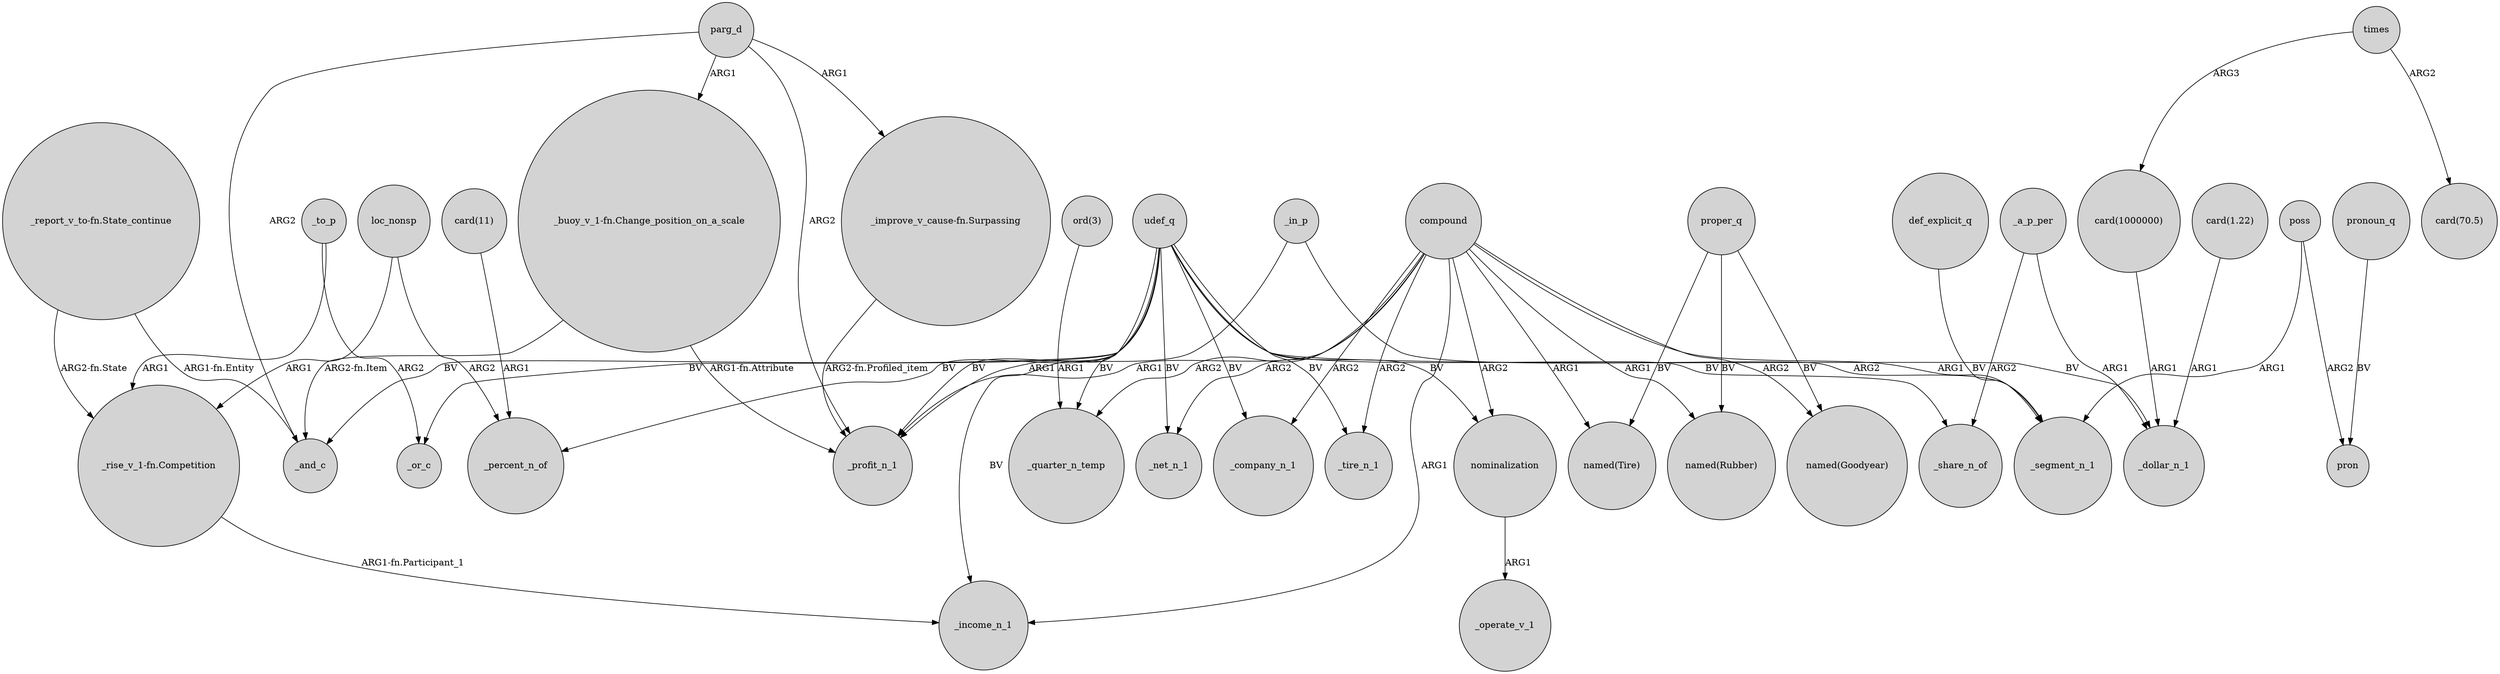 digraph {
	node [shape=circle style=filled]
	_to_p -> _or_c [label=ARG2]
	compound -> _net_n_1 [label=ARG2]
	"ord(3)" -> _quarter_n_temp [label=ARG1]
	loc_nonsp -> "_rise_v_1-fn.Competition" [label=ARG1]
	"_buoy_v_1-fn.Change_position_on_a_scale" -> _profit_n_1 [label="ARG1-fn.Attribute"]
	compound -> _company_n_1 [label=ARG2]
	_in_p -> _segment_n_1 [label=ARG2]
	udef_q -> _company_n_1 [label=BV]
	compound -> "named(Rubber)" [label=ARG1]
	udef_q -> _income_n_1 [label=BV]
	proper_q -> "named(Tire)" [label=BV]
	compound -> _segment_n_1 [label=ARG1]
	udef_q -> nominalization [label=BV]
	nominalization -> _operate_v_1 [label=ARG1]
	times -> "card(1000000)" [label=ARG3]
	udef_q -> _profit_n_1 [label=BV]
	compound -> _tire_n_1 [label=ARG2]
	udef_q -> _and_c [label=BV]
	proper_q -> "named(Goodyear)" [label=BV]
	compound -> nominalization [label=ARG2]
	udef_q -> _or_c [label=BV]
	parg_d -> "_buoy_v_1-fn.Change_position_on_a_scale" [label=ARG1]
	pronoun_q -> pron [label=BV]
	_to_p -> "_rise_v_1-fn.Competition" [label=ARG1]
	poss -> pron [label=ARG2]
	proper_q -> "named(Rubber)" [label=BV]
	times -> "card(70.5)" [label=ARG2]
	compound -> _income_n_1 [label=ARG1]
	compound -> _quarter_n_temp [label=ARG2]
	_a_p_per -> _share_n_of [label=ARG2]
	udef_q -> _percent_n_of [label=BV]
	"_report_v_to-fn.State_continue" -> _and_c [label="ARG1-fn.Entity"]
	udef_q -> _share_n_of [label=BV]
	udef_q -> _net_n_1 [label=BV]
	"card(11)" -> _percent_n_of [label=ARG1]
	compound -> _profit_n_1 [label=ARG1]
	compound -> "named(Tire)" [label=ARG1]
	parg_d -> _profit_n_1 [label=ARG2]
	def_explicit_q -> _segment_n_1 [label=BV]
	"card(1000000)" -> _dollar_n_1 [label=ARG1]
	"_report_v_to-fn.State_continue" -> "_rise_v_1-fn.Competition" [label="ARG2-fn.State"]
	udef_q -> _dollar_n_1 [label=BV]
	"_buoy_v_1-fn.Change_position_on_a_scale" -> _and_c [label="ARG2-fn.Item"]
	parg_d -> _and_c [label=ARG2]
	_a_p_per -> _dollar_n_1 [label=ARG1]
	udef_q -> _quarter_n_temp [label=BV]
	compound -> "named(Goodyear)" [label=ARG2]
	"card(1.22)" -> _dollar_n_1 [label=ARG1]
	"_improve_v_cause-fn.Surpassing" -> _profit_n_1 [label="ARG2-fn.Profiled_item"]
	"_rise_v_1-fn.Competition" -> _income_n_1 [label="ARG1-fn.Participant_1"]
	parg_d -> "_improve_v_cause-fn.Surpassing" [label=ARG1]
	udef_q -> _tire_n_1 [label=BV]
	poss -> _segment_n_1 [label=ARG1]
	_in_p -> _profit_n_1 [label=ARG1]
	loc_nonsp -> _percent_n_of [label=ARG2]
}
